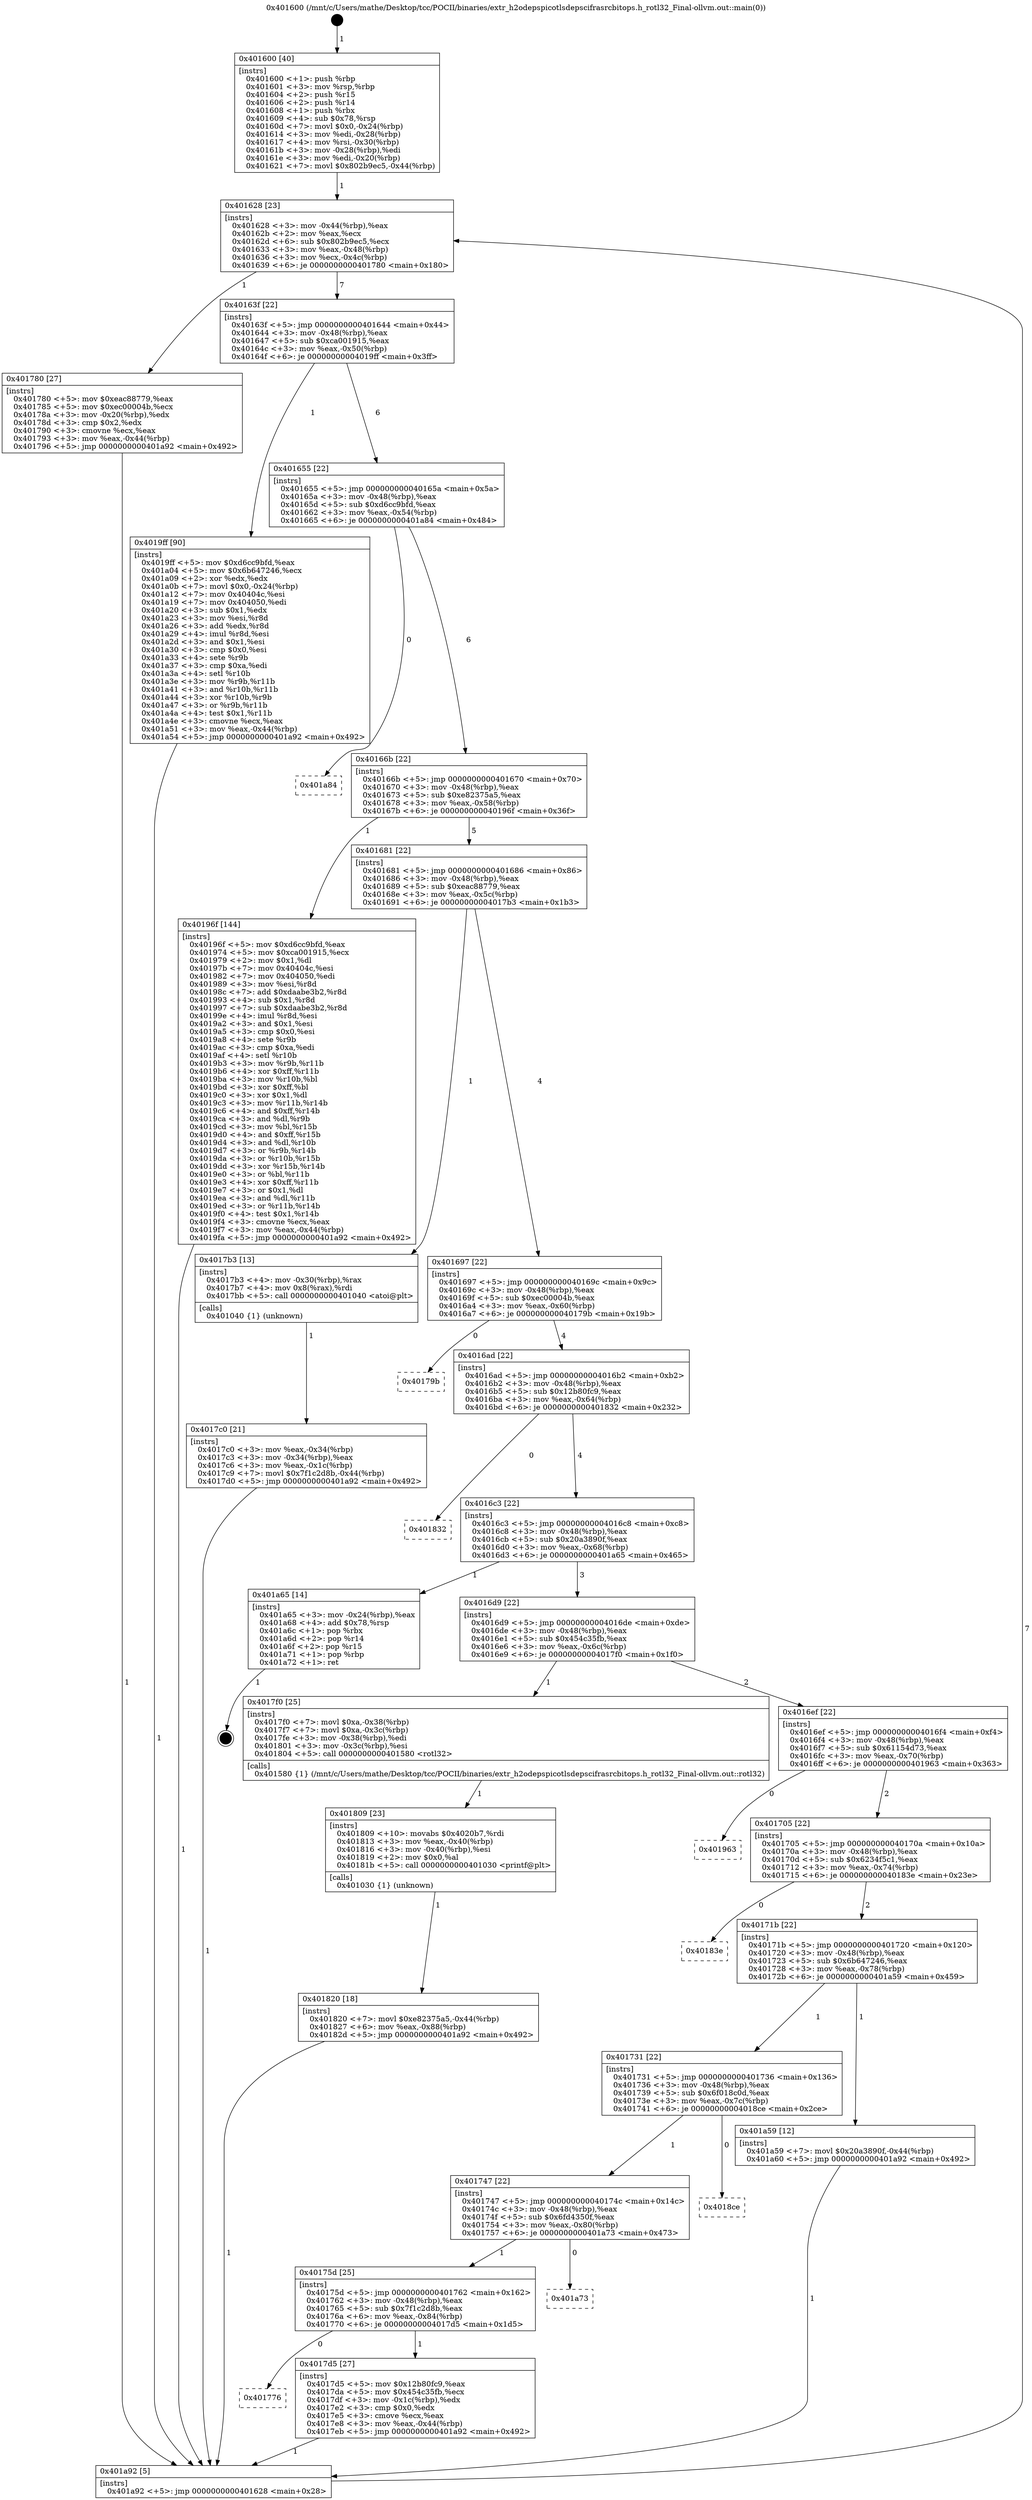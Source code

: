 digraph "0x401600" {
  label = "0x401600 (/mnt/c/Users/mathe/Desktop/tcc/POCII/binaries/extr_h2odepspicotlsdepscifrasrcbitops.h_rotl32_Final-ollvm.out::main(0))"
  labelloc = "t"
  node[shape=record]

  Entry [label="",width=0.3,height=0.3,shape=circle,fillcolor=black,style=filled]
  "0x401628" [label="{
     0x401628 [23]\l
     | [instrs]\l
     &nbsp;&nbsp;0x401628 \<+3\>: mov -0x44(%rbp),%eax\l
     &nbsp;&nbsp;0x40162b \<+2\>: mov %eax,%ecx\l
     &nbsp;&nbsp;0x40162d \<+6\>: sub $0x802b9ec5,%ecx\l
     &nbsp;&nbsp;0x401633 \<+3\>: mov %eax,-0x48(%rbp)\l
     &nbsp;&nbsp;0x401636 \<+3\>: mov %ecx,-0x4c(%rbp)\l
     &nbsp;&nbsp;0x401639 \<+6\>: je 0000000000401780 \<main+0x180\>\l
  }"]
  "0x401780" [label="{
     0x401780 [27]\l
     | [instrs]\l
     &nbsp;&nbsp;0x401780 \<+5\>: mov $0xeac88779,%eax\l
     &nbsp;&nbsp;0x401785 \<+5\>: mov $0xec00004b,%ecx\l
     &nbsp;&nbsp;0x40178a \<+3\>: mov -0x20(%rbp),%edx\l
     &nbsp;&nbsp;0x40178d \<+3\>: cmp $0x2,%edx\l
     &nbsp;&nbsp;0x401790 \<+3\>: cmovne %ecx,%eax\l
     &nbsp;&nbsp;0x401793 \<+3\>: mov %eax,-0x44(%rbp)\l
     &nbsp;&nbsp;0x401796 \<+5\>: jmp 0000000000401a92 \<main+0x492\>\l
  }"]
  "0x40163f" [label="{
     0x40163f [22]\l
     | [instrs]\l
     &nbsp;&nbsp;0x40163f \<+5\>: jmp 0000000000401644 \<main+0x44\>\l
     &nbsp;&nbsp;0x401644 \<+3\>: mov -0x48(%rbp),%eax\l
     &nbsp;&nbsp;0x401647 \<+5\>: sub $0xca001915,%eax\l
     &nbsp;&nbsp;0x40164c \<+3\>: mov %eax,-0x50(%rbp)\l
     &nbsp;&nbsp;0x40164f \<+6\>: je 00000000004019ff \<main+0x3ff\>\l
  }"]
  "0x401a92" [label="{
     0x401a92 [5]\l
     | [instrs]\l
     &nbsp;&nbsp;0x401a92 \<+5\>: jmp 0000000000401628 \<main+0x28\>\l
  }"]
  "0x401600" [label="{
     0x401600 [40]\l
     | [instrs]\l
     &nbsp;&nbsp;0x401600 \<+1\>: push %rbp\l
     &nbsp;&nbsp;0x401601 \<+3\>: mov %rsp,%rbp\l
     &nbsp;&nbsp;0x401604 \<+2\>: push %r15\l
     &nbsp;&nbsp;0x401606 \<+2\>: push %r14\l
     &nbsp;&nbsp;0x401608 \<+1\>: push %rbx\l
     &nbsp;&nbsp;0x401609 \<+4\>: sub $0x78,%rsp\l
     &nbsp;&nbsp;0x40160d \<+7\>: movl $0x0,-0x24(%rbp)\l
     &nbsp;&nbsp;0x401614 \<+3\>: mov %edi,-0x28(%rbp)\l
     &nbsp;&nbsp;0x401617 \<+4\>: mov %rsi,-0x30(%rbp)\l
     &nbsp;&nbsp;0x40161b \<+3\>: mov -0x28(%rbp),%edi\l
     &nbsp;&nbsp;0x40161e \<+3\>: mov %edi,-0x20(%rbp)\l
     &nbsp;&nbsp;0x401621 \<+7\>: movl $0x802b9ec5,-0x44(%rbp)\l
  }"]
  Exit [label="",width=0.3,height=0.3,shape=circle,fillcolor=black,style=filled,peripheries=2]
  "0x4019ff" [label="{
     0x4019ff [90]\l
     | [instrs]\l
     &nbsp;&nbsp;0x4019ff \<+5\>: mov $0xd6cc9bfd,%eax\l
     &nbsp;&nbsp;0x401a04 \<+5\>: mov $0x6b647246,%ecx\l
     &nbsp;&nbsp;0x401a09 \<+2\>: xor %edx,%edx\l
     &nbsp;&nbsp;0x401a0b \<+7\>: movl $0x0,-0x24(%rbp)\l
     &nbsp;&nbsp;0x401a12 \<+7\>: mov 0x40404c,%esi\l
     &nbsp;&nbsp;0x401a19 \<+7\>: mov 0x404050,%edi\l
     &nbsp;&nbsp;0x401a20 \<+3\>: sub $0x1,%edx\l
     &nbsp;&nbsp;0x401a23 \<+3\>: mov %esi,%r8d\l
     &nbsp;&nbsp;0x401a26 \<+3\>: add %edx,%r8d\l
     &nbsp;&nbsp;0x401a29 \<+4\>: imul %r8d,%esi\l
     &nbsp;&nbsp;0x401a2d \<+3\>: and $0x1,%esi\l
     &nbsp;&nbsp;0x401a30 \<+3\>: cmp $0x0,%esi\l
     &nbsp;&nbsp;0x401a33 \<+4\>: sete %r9b\l
     &nbsp;&nbsp;0x401a37 \<+3\>: cmp $0xa,%edi\l
     &nbsp;&nbsp;0x401a3a \<+4\>: setl %r10b\l
     &nbsp;&nbsp;0x401a3e \<+3\>: mov %r9b,%r11b\l
     &nbsp;&nbsp;0x401a41 \<+3\>: and %r10b,%r11b\l
     &nbsp;&nbsp;0x401a44 \<+3\>: xor %r10b,%r9b\l
     &nbsp;&nbsp;0x401a47 \<+3\>: or %r9b,%r11b\l
     &nbsp;&nbsp;0x401a4a \<+4\>: test $0x1,%r11b\l
     &nbsp;&nbsp;0x401a4e \<+3\>: cmovne %ecx,%eax\l
     &nbsp;&nbsp;0x401a51 \<+3\>: mov %eax,-0x44(%rbp)\l
     &nbsp;&nbsp;0x401a54 \<+5\>: jmp 0000000000401a92 \<main+0x492\>\l
  }"]
  "0x401655" [label="{
     0x401655 [22]\l
     | [instrs]\l
     &nbsp;&nbsp;0x401655 \<+5\>: jmp 000000000040165a \<main+0x5a\>\l
     &nbsp;&nbsp;0x40165a \<+3\>: mov -0x48(%rbp),%eax\l
     &nbsp;&nbsp;0x40165d \<+5\>: sub $0xd6cc9bfd,%eax\l
     &nbsp;&nbsp;0x401662 \<+3\>: mov %eax,-0x54(%rbp)\l
     &nbsp;&nbsp;0x401665 \<+6\>: je 0000000000401a84 \<main+0x484\>\l
  }"]
  "0x401820" [label="{
     0x401820 [18]\l
     | [instrs]\l
     &nbsp;&nbsp;0x401820 \<+7\>: movl $0xe82375a5,-0x44(%rbp)\l
     &nbsp;&nbsp;0x401827 \<+6\>: mov %eax,-0x88(%rbp)\l
     &nbsp;&nbsp;0x40182d \<+5\>: jmp 0000000000401a92 \<main+0x492\>\l
  }"]
  "0x401a84" [label="{
     0x401a84\l
  }", style=dashed]
  "0x40166b" [label="{
     0x40166b [22]\l
     | [instrs]\l
     &nbsp;&nbsp;0x40166b \<+5\>: jmp 0000000000401670 \<main+0x70\>\l
     &nbsp;&nbsp;0x401670 \<+3\>: mov -0x48(%rbp),%eax\l
     &nbsp;&nbsp;0x401673 \<+5\>: sub $0xe82375a5,%eax\l
     &nbsp;&nbsp;0x401678 \<+3\>: mov %eax,-0x58(%rbp)\l
     &nbsp;&nbsp;0x40167b \<+6\>: je 000000000040196f \<main+0x36f\>\l
  }"]
  "0x401809" [label="{
     0x401809 [23]\l
     | [instrs]\l
     &nbsp;&nbsp;0x401809 \<+10\>: movabs $0x4020b7,%rdi\l
     &nbsp;&nbsp;0x401813 \<+3\>: mov %eax,-0x40(%rbp)\l
     &nbsp;&nbsp;0x401816 \<+3\>: mov -0x40(%rbp),%esi\l
     &nbsp;&nbsp;0x401819 \<+2\>: mov $0x0,%al\l
     &nbsp;&nbsp;0x40181b \<+5\>: call 0000000000401030 \<printf@plt\>\l
     | [calls]\l
     &nbsp;&nbsp;0x401030 \{1\} (unknown)\l
  }"]
  "0x40196f" [label="{
     0x40196f [144]\l
     | [instrs]\l
     &nbsp;&nbsp;0x40196f \<+5\>: mov $0xd6cc9bfd,%eax\l
     &nbsp;&nbsp;0x401974 \<+5\>: mov $0xca001915,%ecx\l
     &nbsp;&nbsp;0x401979 \<+2\>: mov $0x1,%dl\l
     &nbsp;&nbsp;0x40197b \<+7\>: mov 0x40404c,%esi\l
     &nbsp;&nbsp;0x401982 \<+7\>: mov 0x404050,%edi\l
     &nbsp;&nbsp;0x401989 \<+3\>: mov %esi,%r8d\l
     &nbsp;&nbsp;0x40198c \<+7\>: add $0xdaabe3b2,%r8d\l
     &nbsp;&nbsp;0x401993 \<+4\>: sub $0x1,%r8d\l
     &nbsp;&nbsp;0x401997 \<+7\>: sub $0xdaabe3b2,%r8d\l
     &nbsp;&nbsp;0x40199e \<+4\>: imul %r8d,%esi\l
     &nbsp;&nbsp;0x4019a2 \<+3\>: and $0x1,%esi\l
     &nbsp;&nbsp;0x4019a5 \<+3\>: cmp $0x0,%esi\l
     &nbsp;&nbsp;0x4019a8 \<+4\>: sete %r9b\l
     &nbsp;&nbsp;0x4019ac \<+3\>: cmp $0xa,%edi\l
     &nbsp;&nbsp;0x4019af \<+4\>: setl %r10b\l
     &nbsp;&nbsp;0x4019b3 \<+3\>: mov %r9b,%r11b\l
     &nbsp;&nbsp;0x4019b6 \<+4\>: xor $0xff,%r11b\l
     &nbsp;&nbsp;0x4019ba \<+3\>: mov %r10b,%bl\l
     &nbsp;&nbsp;0x4019bd \<+3\>: xor $0xff,%bl\l
     &nbsp;&nbsp;0x4019c0 \<+3\>: xor $0x1,%dl\l
     &nbsp;&nbsp;0x4019c3 \<+3\>: mov %r11b,%r14b\l
     &nbsp;&nbsp;0x4019c6 \<+4\>: and $0xff,%r14b\l
     &nbsp;&nbsp;0x4019ca \<+3\>: and %dl,%r9b\l
     &nbsp;&nbsp;0x4019cd \<+3\>: mov %bl,%r15b\l
     &nbsp;&nbsp;0x4019d0 \<+4\>: and $0xff,%r15b\l
     &nbsp;&nbsp;0x4019d4 \<+3\>: and %dl,%r10b\l
     &nbsp;&nbsp;0x4019d7 \<+3\>: or %r9b,%r14b\l
     &nbsp;&nbsp;0x4019da \<+3\>: or %r10b,%r15b\l
     &nbsp;&nbsp;0x4019dd \<+3\>: xor %r15b,%r14b\l
     &nbsp;&nbsp;0x4019e0 \<+3\>: or %bl,%r11b\l
     &nbsp;&nbsp;0x4019e3 \<+4\>: xor $0xff,%r11b\l
     &nbsp;&nbsp;0x4019e7 \<+3\>: or $0x1,%dl\l
     &nbsp;&nbsp;0x4019ea \<+3\>: and %dl,%r11b\l
     &nbsp;&nbsp;0x4019ed \<+3\>: or %r11b,%r14b\l
     &nbsp;&nbsp;0x4019f0 \<+4\>: test $0x1,%r14b\l
     &nbsp;&nbsp;0x4019f4 \<+3\>: cmovne %ecx,%eax\l
     &nbsp;&nbsp;0x4019f7 \<+3\>: mov %eax,-0x44(%rbp)\l
     &nbsp;&nbsp;0x4019fa \<+5\>: jmp 0000000000401a92 \<main+0x492\>\l
  }"]
  "0x401681" [label="{
     0x401681 [22]\l
     | [instrs]\l
     &nbsp;&nbsp;0x401681 \<+5\>: jmp 0000000000401686 \<main+0x86\>\l
     &nbsp;&nbsp;0x401686 \<+3\>: mov -0x48(%rbp),%eax\l
     &nbsp;&nbsp;0x401689 \<+5\>: sub $0xeac88779,%eax\l
     &nbsp;&nbsp;0x40168e \<+3\>: mov %eax,-0x5c(%rbp)\l
     &nbsp;&nbsp;0x401691 \<+6\>: je 00000000004017b3 \<main+0x1b3\>\l
  }"]
  "0x401776" [label="{
     0x401776\l
  }", style=dashed]
  "0x4017b3" [label="{
     0x4017b3 [13]\l
     | [instrs]\l
     &nbsp;&nbsp;0x4017b3 \<+4\>: mov -0x30(%rbp),%rax\l
     &nbsp;&nbsp;0x4017b7 \<+4\>: mov 0x8(%rax),%rdi\l
     &nbsp;&nbsp;0x4017bb \<+5\>: call 0000000000401040 \<atoi@plt\>\l
     | [calls]\l
     &nbsp;&nbsp;0x401040 \{1\} (unknown)\l
  }"]
  "0x401697" [label="{
     0x401697 [22]\l
     | [instrs]\l
     &nbsp;&nbsp;0x401697 \<+5\>: jmp 000000000040169c \<main+0x9c\>\l
     &nbsp;&nbsp;0x40169c \<+3\>: mov -0x48(%rbp),%eax\l
     &nbsp;&nbsp;0x40169f \<+5\>: sub $0xec00004b,%eax\l
     &nbsp;&nbsp;0x4016a4 \<+3\>: mov %eax,-0x60(%rbp)\l
     &nbsp;&nbsp;0x4016a7 \<+6\>: je 000000000040179b \<main+0x19b\>\l
  }"]
  "0x4017c0" [label="{
     0x4017c0 [21]\l
     | [instrs]\l
     &nbsp;&nbsp;0x4017c0 \<+3\>: mov %eax,-0x34(%rbp)\l
     &nbsp;&nbsp;0x4017c3 \<+3\>: mov -0x34(%rbp),%eax\l
     &nbsp;&nbsp;0x4017c6 \<+3\>: mov %eax,-0x1c(%rbp)\l
     &nbsp;&nbsp;0x4017c9 \<+7\>: movl $0x7f1c2d8b,-0x44(%rbp)\l
     &nbsp;&nbsp;0x4017d0 \<+5\>: jmp 0000000000401a92 \<main+0x492\>\l
  }"]
  "0x4017d5" [label="{
     0x4017d5 [27]\l
     | [instrs]\l
     &nbsp;&nbsp;0x4017d5 \<+5\>: mov $0x12b80fc9,%eax\l
     &nbsp;&nbsp;0x4017da \<+5\>: mov $0x454c35fb,%ecx\l
     &nbsp;&nbsp;0x4017df \<+3\>: mov -0x1c(%rbp),%edx\l
     &nbsp;&nbsp;0x4017e2 \<+3\>: cmp $0x0,%edx\l
     &nbsp;&nbsp;0x4017e5 \<+3\>: cmove %ecx,%eax\l
     &nbsp;&nbsp;0x4017e8 \<+3\>: mov %eax,-0x44(%rbp)\l
     &nbsp;&nbsp;0x4017eb \<+5\>: jmp 0000000000401a92 \<main+0x492\>\l
  }"]
  "0x40179b" [label="{
     0x40179b\l
  }", style=dashed]
  "0x4016ad" [label="{
     0x4016ad [22]\l
     | [instrs]\l
     &nbsp;&nbsp;0x4016ad \<+5\>: jmp 00000000004016b2 \<main+0xb2\>\l
     &nbsp;&nbsp;0x4016b2 \<+3\>: mov -0x48(%rbp),%eax\l
     &nbsp;&nbsp;0x4016b5 \<+5\>: sub $0x12b80fc9,%eax\l
     &nbsp;&nbsp;0x4016ba \<+3\>: mov %eax,-0x64(%rbp)\l
     &nbsp;&nbsp;0x4016bd \<+6\>: je 0000000000401832 \<main+0x232\>\l
  }"]
  "0x40175d" [label="{
     0x40175d [25]\l
     | [instrs]\l
     &nbsp;&nbsp;0x40175d \<+5\>: jmp 0000000000401762 \<main+0x162\>\l
     &nbsp;&nbsp;0x401762 \<+3\>: mov -0x48(%rbp),%eax\l
     &nbsp;&nbsp;0x401765 \<+5\>: sub $0x7f1c2d8b,%eax\l
     &nbsp;&nbsp;0x40176a \<+6\>: mov %eax,-0x84(%rbp)\l
     &nbsp;&nbsp;0x401770 \<+6\>: je 00000000004017d5 \<main+0x1d5\>\l
  }"]
  "0x401832" [label="{
     0x401832\l
  }", style=dashed]
  "0x4016c3" [label="{
     0x4016c3 [22]\l
     | [instrs]\l
     &nbsp;&nbsp;0x4016c3 \<+5\>: jmp 00000000004016c8 \<main+0xc8\>\l
     &nbsp;&nbsp;0x4016c8 \<+3\>: mov -0x48(%rbp),%eax\l
     &nbsp;&nbsp;0x4016cb \<+5\>: sub $0x20a3890f,%eax\l
     &nbsp;&nbsp;0x4016d0 \<+3\>: mov %eax,-0x68(%rbp)\l
     &nbsp;&nbsp;0x4016d3 \<+6\>: je 0000000000401a65 \<main+0x465\>\l
  }"]
  "0x401a73" [label="{
     0x401a73\l
  }", style=dashed]
  "0x401a65" [label="{
     0x401a65 [14]\l
     | [instrs]\l
     &nbsp;&nbsp;0x401a65 \<+3\>: mov -0x24(%rbp),%eax\l
     &nbsp;&nbsp;0x401a68 \<+4\>: add $0x78,%rsp\l
     &nbsp;&nbsp;0x401a6c \<+1\>: pop %rbx\l
     &nbsp;&nbsp;0x401a6d \<+2\>: pop %r14\l
     &nbsp;&nbsp;0x401a6f \<+2\>: pop %r15\l
     &nbsp;&nbsp;0x401a71 \<+1\>: pop %rbp\l
     &nbsp;&nbsp;0x401a72 \<+1\>: ret\l
  }"]
  "0x4016d9" [label="{
     0x4016d9 [22]\l
     | [instrs]\l
     &nbsp;&nbsp;0x4016d9 \<+5\>: jmp 00000000004016de \<main+0xde\>\l
     &nbsp;&nbsp;0x4016de \<+3\>: mov -0x48(%rbp),%eax\l
     &nbsp;&nbsp;0x4016e1 \<+5\>: sub $0x454c35fb,%eax\l
     &nbsp;&nbsp;0x4016e6 \<+3\>: mov %eax,-0x6c(%rbp)\l
     &nbsp;&nbsp;0x4016e9 \<+6\>: je 00000000004017f0 \<main+0x1f0\>\l
  }"]
  "0x401747" [label="{
     0x401747 [22]\l
     | [instrs]\l
     &nbsp;&nbsp;0x401747 \<+5\>: jmp 000000000040174c \<main+0x14c\>\l
     &nbsp;&nbsp;0x40174c \<+3\>: mov -0x48(%rbp),%eax\l
     &nbsp;&nbsp;0x40174f \<+5\>: sub $0x6fd4350f,%eax\l
     &nbsp;&nbsp;0x401754 \<+3\>: mov %eax,-0x80(%rbp)\l
     &nbsp;&nbsp;0x401757 \<+6\>: je 0000000000401a73 \<main+0x473\>\l
  }"]
  "0x4017f0" [label="{
     0x4017f0 [25]\l
     | [instrs]\l
     &nbsp;&nbsp;0x4017f0 \<+7\>: movl $0xa,-0x38(%rbp)\l
     &nbsp;&nbsp;0x4017f7 \<+7\>: movl $0xa,-0x3c(%rbp)\l
     &nbsp;&nbsp;0x4017fe \<+3\>: mov -0x38(%rbp),%edi\l
     &nbsp;&nbsp;0x401801 \<+3\>: mov -0x3c(%rbp),%esi\l
     &nbsp;&nbsp;0x401804 \<+5\>: call 0000000000401580 \<rotl32\>\l
     | [calls]\l
     &nbsp;&nbsp;0x401580 \{1\} (/mnt/c/Users/mathe/Desktop/tcc/POCII/binaries/extr_h2odepspicotlsdepscifrasrcbitops.h_rotl32_Final-ollvm.out::rotl32)\l
  }"]
  "0x4016ef" [label="{
     0x4016ef [22]\l
     | [instrs]\l
     &nbsp;&nbsp;0x4016ef \<+5\>: jmp 00000000004016f4 \<main+0xf4\>\l
     &nbsp;&nbsp;0x4016f4 \<+3\>: mov -0x48(%rbp),%eax\l
     &nbsp;&nbsp;0x4016f7 \<+5\>: sub $0x61154d73,%eax\l
     &nbsp;&nbsp;0x4016fc \<+3\>: mov %eax,-0x70(%rbp)\l
     &nbsp;&nbsp;0x4016ff \<+6\>: je 0000000000401963 \<main+0x363\>\l
  }"]
  "0x4018ce" [label="{
     0x4018ce\l
  }", style=dashed]
  "0x401963" [label="{
     0x401963\l
  }", style=dashed]
  "0x401705" [label="{
     0x401705 [22]\l
     | [instrs]\l
     &nbsp;&nbsp;0x401705 \<+5\>: jmp 000000000040170a \<main+0x10a\>\l
     &nbsp;&nbsp;0x40170a \<+3\>: mov -0x48(%rbp),%eax\l
     &nbsp;&nbsp;0x40170d \<+5\>: sub $0x6234f5c1,%eax\l
     &nbsp;&nbsp;0x401712 \<+3\>: mov %eax,-0x74(%rbp)\l
     &nbsp;&nbsp;0x401715 \<+6\>: je 000000000040183e \<main+0x23e\>\l
  }"]
  "0x401731" [label="{
     0x401731 [22]\l
     | [instrs]\l
     &nbsp;&nbsp;0x401731 \<+5\>: jmp 0000000000401736 \<main+0x136\>\l
     &nbsp;&nbsp;0x401736 \<+3\>: mov -0x48(%rbp),%eax\l
     &nbsp;&nbsp;0x401739 \<+5\>: sub $0x6f018c0d,%eax\l
     &nbsp;&nbsp;0x40173e \<+3\>: mov %eax,-0x7c(%rbp)\l
     &nbsp;&nbsp;0x401741 \<+6\>: je 00000000004018ce \<main+0x2ce\>\l
  }"]
  "0x40183e" [label="{
     0x40183e\l
  }", style=dashed]
  "0x40171b" [label="{
     0x40171b [22]\l
     | [instrs]\l
     &nbsp;&nbsp;0x40171b \<+5\>: jmp 0000000000401720 \<main+0x120\>\l
     &nbsp;&nbsp;0x401720 \<+3\>: mov -0x48(%rbp),%eax\l
     &nbsp;&nbsp;0x401723 \<+5\>: sub $0x6b647246,%eax\l
     &nbsp;&nbsp;0x401728 \<+3\>: mov %eax,-0x78(%rbp)\l
     &nbsp;&nbsp;0x40172b \<+6\>: je 0000000000401a59 \<main+0x459\>\l
  }"]
  "0x401a59" [label="{
     0x401a59 [12]\l
     | [instrs]\l
     &nbsp;&nbsp;0x401a59 \<+7\>: movl $0x20a3890f,-0x44(%rbp)\l
     &nbsp;&nbsp;0x401a60 \<+5\>: jmp 0000000000401a92 \<main+0x492\>\l
  }"]
  Entry -> "0x401600" [label=" 1"]
  "0x401628" -> "0x401780" [label=" 1"]
  "0x401628" -> "0x40163f" [label=" 7"]
  "0x401780" -> "0x401a92" [label=" 1"]
  "0x401600" -> "0x401628" [label=" 1"]
  "0x401a92" -> "0x401628" [label=" 7"]
  "0x401a65" -> Exit [label=" 1"]
  "0x40163f" -> "0x4019ff" [label=" 1"]
  "0x40163f" -> "0x401655" [label=" 6"]
  "0x401a59" -> "0x401a92" [label=" 1"]
  "0x401655" -> "0x401a84" [label=" 0"]
  "0x401655" -> "0x40166b" [label=" 6"]
  "0x4019ff" -> "0x401a92" [label=" 1"]
  "0x40166b" -> "0x40196f" [label=" 1"]
  "0x40166b" -> "0x401681" [label=" 5"]
  "0x40196f" -> "0x401a92" [label=" 1"]
  "0x401681" -> "0x4017b3" [label=" 1"]
  "0x401681" -> "0x401697" [label=" 4"]
  "0x4017b3" -> "0x4017c0" [label=" 1"]
  "0x4017c0" -> "0x401a92" [label=" 1"]
  "0x401820" -> "0x401a92" [label=" 1"]
  "0x401697" -> "0x40179b" [label=" 0"]
  "0x401697" -> "0x4016ad" [label=" 4"]
  "0x401809" -> "0x401820" [label=" 1"]
  "0x4016ad" -> "0x401832" [label=" 0"]
  "0x4016ad" -> "0x4016c3" [label=" 4"]
  "0x4017d5" -> "0x401a92" [label=" 1"]
  "0x4016c3" -> "0x401a65" [label=" 1"]
  "0x4016c3" -> "0x4016d9" [label=" 3"]
  "0x40175d" -> "0x401776" [label=" 0"]
  "0x4016d9" -> "0x4017f0" [label=" 1"]
  "0x4016d9" -> "0x4016ef" [label=" 2"]
  "0x4017f0" -> "0x401809" [label=" 1"]
  "0x4016ef" -> "0x401963" [label=" 0"]
  "0x4016ef" -> "0x401705" [label=" 2"]
  "0x401747" -> "0x40175d" [label=" 1"]
  "0x401705" -> "0x40183e" [label=" 0"]
  "0x401705" -> "0x40171b" [label=" 2"]
  "0x40175d" -> "0x4017d5" [label=" 1"]
  "0x40171b" -> "0x401a59" [label=" 1"]
  "0x40171b" -> "0x401731" [label=" 1"]
  "0x401747" -> "0x401a73" [label=" 0"]
  "0x401731" -> "0x4018ce" [label=" 0"]
  "0x401731" -> "0x401747" [label=" 1"]
}
